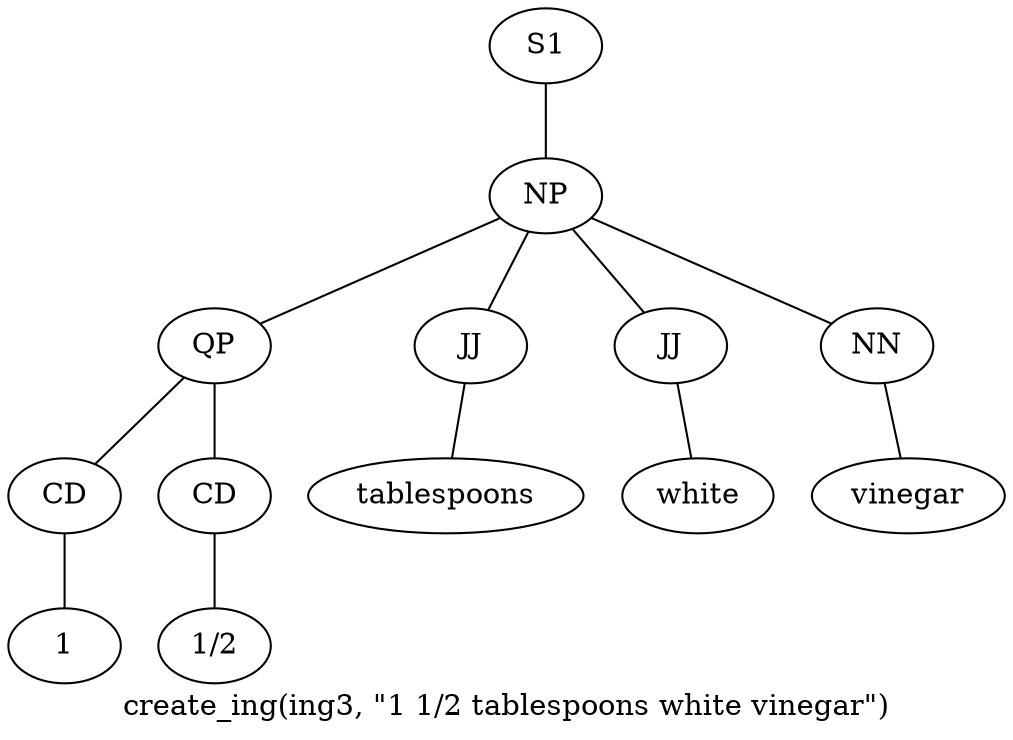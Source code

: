 graph SyntaxGraph {
	label = "create_ing(ing3, \"1 1/2 tablespoons white vinegar\")";
	Node0 [label="S1"];
	Node1 [label="NP"];
	Node2 [label="QP"];
	Node3 [label="CD"];
	Node4 [label="1"];
	Node5 [label="CD"];
	Node6 [label="1/2"];
	Node7 [label="JJ"];
	Node8 [label="tablespoons"];
	Node9 [label="JJ"];
	Node10 [label="white"];
	Node11 [label="NN"];
	Node12 [label="vinegar"];

	Node0 -- Node1;
	Node1 -- Node2;
	Node1 -- Node7;
	Node1 -- Node9;
	Node1 -- Node11;
	Node2 -- Node3;
	Node2 -- Node5;
	Node3 -- Node4;
	Node5 -- Node6;
	Node7 -- Node8;
	Node9 -- Node10;
	Node11 -- Node12;
}